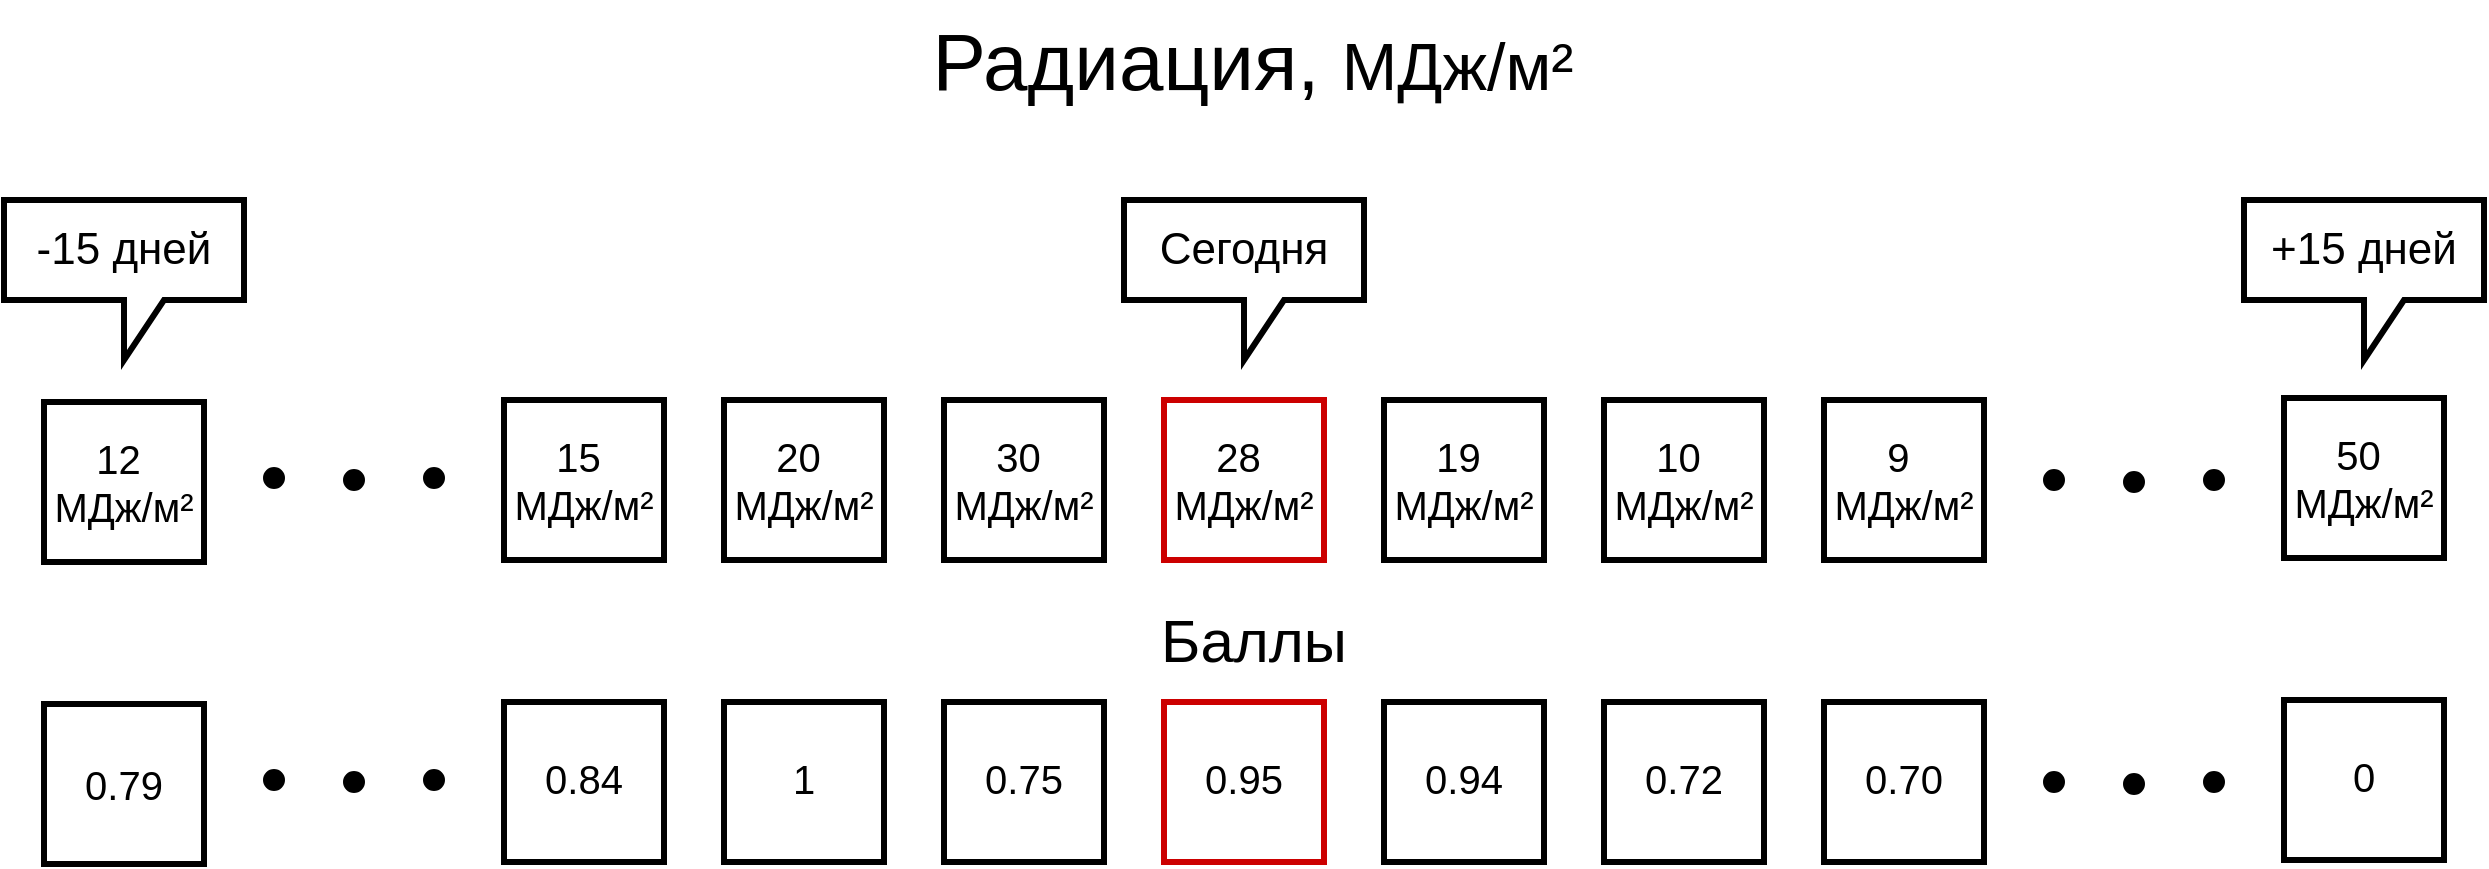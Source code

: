 <mxfile version="13.9.9" type="device"><diagram id="JpeFvUpDoGe1sKQ363_S" name="Page-1"><mxGraphModel dx="2255" dy="806" grid="1" gridSize="10" guides="1" tooltips="1" connect="1" arrows="1" fold="1" page="1" pageScale="1" pageWidth="1169" pageHeight="827" math="0" shadow="0"><root><mxCell id="0"/><mxCell id="1" parent="0"/><mxCell id="OmU8oXcarP5FJOLqygCf-1" value="&lt;font style=&quot;font-size: 20px&quot;&gt;28&amp;nbsp;&lt;br&gt;&lt;/font&gt;&lt;font style=&quot;font-size: 20px&quot;&gt;MДж/м²&lt;/font&gt;&lt;sup&gt;&lt;br&gt;&lt;/sup&gt;" style="whiteSpace=wrap;html=1;aspect=fixed;strokeWidth=3;strokeColor=#CC0000;" parent="1" vertex="1"><mxGeometry x="540" y="380" width="80" height="80" as="geometry"/></mxCell><mxCell id="OmU8oXcarP5FJOLqygCf-2" value="&lt;font style=&quot;font-size: 20px&quot;&gt;19&amp;nbsp;&lt;br&gt;&lt;/font&gt;&lt;font style=&quot;font-size: 20px&quot;&gt;MДж/м²&lt;/font&gt;&lt;sup&gt;&lt;br&gt;&lt;/sup&gt;" style="whiteSpace=wrap;html=1;aspect=fixed;strokeWidth=3;" parent="1" vertex="1"><mxGeometry x="650" y="380" width="80" height="80" as="geometry"/></mxCell><mxCell id="OmU8oXcarP5FJOLqygCf-3" value="&lt;font style=&quot;font-size: 20px&quot;&gt;10&amp;nbsp;&lt;br&gt;&lt;/font&gt;&lt;font style=&quot;font-size: 20px&quot;&gt;MДж/м²&lt;/font&gt;&lt;sup&gt;&lt;br&gt;&lt;/sup&gt;" style="whiteSpace=wrap;html=1;aspect=fixed;strokeWidth=3;" parent="1" vertex="1"><mxGeometry x="760" y="380" width="80" height="80" as="geometry"/></mxCell><mxCell id="OmU8oXcarP5FJOLqygCf-4" value="&lt;font style=&quot;font-size: 20px&quot;&gt;9&amp;nbsp;&lt;br&gt;&lt;/font&gt;&lt;font style=&quot;font-size: 20px&quot;&gt;MДж/м²&lt;/font&gt;&lt;sup&gt;&lt;br&gt;&lt;/sup&gt;" style="whiteSpace=wrap;html=1;aspect=fixed;strokeWidth=3;" parent="1" vertex="1"><mxGeometry x="870" y="380" width="80" height="80" as="geometry"/></mxCell><mxCell id="OmU8oXcarP5FJOLqygCf-5" value="&lt;font&gt;&lt;font style=&quot;font-size: 20px&quot;&gt;15&amp;nbsp;&lt;br&gt;&lt;/font&gt;&lt;font style=&quot;font-size: 20px&quot;&gt;MДж/м²&lt;/font&gt;&lt;/font&gt;&lt;sup&gt;&lt;br&gt;&lt;/sup&gt;" style="whiteSpace=wrap;html=1;aspect=fixed;strokeWidth=3;" parent="1" vertex="1"><mxGeometry x="210" y="380" width="80" height="80" as="geometry"/></mxCell><mxCell id="OmU8oXcarP5FJOLqygCf-6" value="&lt;font style=&quot;font-size: 20px&quot;&gt;20&amp;nbsp;&lt;br&gt;&lt;/font&gt;&lt;font style=&quot;font-size: 20px&quot;&gt;MДж/м²&lt;/font&gt;&lt;sup&gt;&lt;br&gt;&lt;/sup&gt;" style="whiteSpace=wrap;html=1;aspect=fixed;strokeWidth=3;" parent="1" vertex="1"><mxGeometry x="320" y="380" width="80" height="80" as="geometry"/></mxCell><mxCell id="OmU8oXcarP5FJOLqygCf-7" value="&lt;font style=&quot;font-size: 20px&quot;&gt;30&amp;nbsp;&lt;br&gt;&lt;/font&gt;&lt;font style=&quot;font-size: 20px&quot;&gt;MДж/м²&lt;/font&gt;&lt;sup&gt;&lt;br&gt;&lt;/sup&gt;" style="whiteSpace=wrap;html=1;aspect=fixed;strokeWidth=3;" parent="1" vertex="1"><mxGeometry x="430" y="380" width="80" height="80" as="geometry"/></mxCell><mxCell id="OmU8oXcarP5FJOLqygCf-8" value="&lt;font style=&quot;font-size: 22px&quot;&gt;Сегодня&lt;/font&gt;" style="shape=callout;whiteSpace=wrap;html=1;perimeter=calloutPerimeter;strokeWidth=3;" parent="1" vertex="1"><mxGeometry x="520" y="280" width="120" height="80" as="geometry"/></mxCell><mxCell id="OmU8oXcarP5FJOLqygCf-9" value="" style="shape=ellipse;html=1;fillColor=#000000;strokeWidth=1;" parent="1" vertex="1"><mxGeometry x="170" y="414" width="10" height="10" as="geometry"/></mxCell><mxCell id="OmU8oXcarP5FJOLqygCf-10" value="" style="shape=ellipse;html=1;fillColor=#000000;strokeWidth=1;" parent="1" vertex="1"><mxGeometry x="130" y="415" width="10" height="10" as="geometry"/></mxCell><mxCell id="OmU8oXcarP5FJOLqygCf-11" value="" style="shape=ellipse;html=1;fillColor=#000000;strokeWidth=1;" parent="1" vertex="1"><mxGeometry x="90" y="414" width="10" height="10" as="geometry"/></mxCell><mxCell id="OmU8oXcarP5FJOLqygCf-12" value="" style="shape=ellipse;html=1;fillColor=#000000;strokeWidth=1;" parent="1" vertex="1"><mxGeometry x="1060" y="415" width="10" height="10" as="geometry"/></mxCell><mxCell id="OmU8oXcarP5FJOLqygCf-13" value="" style="shape=ellipse;html=1;fillColor=#000000;strokeWidth=1;" parent="1" vertex="1"><mxGeometry x="1020" y="416" width="10" height="10" as="geometry"/></mxCell><mxCell id="OmU8oXcarP5FJOLqygCf-14" value="" style="shape=ellipse;html=1;fillColor=#000000;strokeWidth=1;" parent="1" vertex="1"><mxGeometry x="980" y="415" width="10" height="10" as="geometry"/></mxCell><mxCell id="OmU8oXcarP5FJOLqygCf-15" value="&lt;font style=&quot;font-size: 20px&quot;&gt;12&amp;nbsp;&lt;br&gt;&lt;/font&gt;&lt;font style=&quot;font-size: 20px&quot;&gt;MДж/м²&lt;/font&gt;&lt;sup&gt;&lt;br&gt;&lt;/sup&gt;" style="whiteSpace=wrap;html=1;aspect=fixed;strokeWidth=3;" parent="1" vertex="1"><mxGeometry x="-20" y="381" width="80" height="80" as="geometry"/></mxCell><mxCell id="OmU8oXcarP5FJOLqygCf-16" value="&lt;font style=&quot;font-size: 20px&quot;&gt;50&amp;nbsp;&lt;br&gt;&lt;/font&gt;&lt;font style=&quot;font-size: 20px&quot;&gt;MДж/м²&lt;/font&gt;&lt;sup&gt;&lt;br&gt;&lt;/sup&gt;" style="whiteSpace=wrap;html=1;aspect=fixed;strokeWidth=3;" parent="1" vertex="1"><mxGeometry x="1100" y="379" width="80" height="80" as="geometry"/></mxCell><mxCell id="OmU8oXcarP5FJOLqygCf-17" value="&lt;font style=&quot;font-size: 22px&quot;&gt;-15 дней&lt;/font&gt;" style="shape=callout;whiteSpace=wrap;html=1;perimeter=calloutPerimeter;strokeWidth=3;" parent="1" vertex="1"><mxGeometry x="-40" y="280" width="120" height="80" as="geometry"/></mxCell><mxCell id="OmU8oXcarP5FJOLqygCf-18" value="&lt;font style=&quot;font-size: 22px&quot;&gt;+15 дней&lt;/font&gt;" style="shape=callout;whiteSpace=wrap;html=1;perimeter=calloutPerimeter;strokeWidth=3;" parent="1" vertex="1"><mxGeometry x="1080" y="280" width="120" height="80" as="geometry"/></mxCell><mxCell id="OmU8oXcarP5FJOLqygCf-19" value="&lt;sup&gt;&lt;span style=&quot;font-size: 20px&quot;&gt;0.95&lt;/span&gt;&lt;br&gt;&lt;/sup&gt;" style="whiteSpace=wrap;html=1;aspect=fixed;strokeWidth=3;strokeColor=#CC0000;" parent="1" vertex="1"><mxGeometry x="540" y="531" width="80" height="80" as="geometry"/></mxCell><mxCell id="OmU8oXcarP5FJOLqygCf-20" value="&lt;sup&gt;&lt;span style=&quot;font-size: 20px&quot;&gt;0.94&lt;/span&gt;&lt;br&gt;&lt;/sup&gt;" style="whiteSpace=wrap;html=1;aspect=fixed;strokeWidth=3;" parent="1" vertex="1"><mxGeometry x="650" y="531" width="80" height="80" as="geometry"/></mxCell><mxCell id="OmU8oXcarP5FJOLqygCf-21" value="&lt;sup&gt;&lt;span style=&quot;font-size: 20px&quot;&gt;0.72&lt;/span&gt;&lt;br&gt;&lt;/sup&gt;" style="whiteSpace=wrap;html=1;aspect=fixed;strokeWidth=3;" parent="1" vertex="1"><mxGeometry x="760" y="531" width="80" height="80" as="geometry"/></mxCell><mxCell id="OmU8oXcarP5FJOLqygCf-22" value="&lt;sup&gt;&lt;span style=&quot;font-size: 20px&quot;&gt;0.70&lt;/span&gt;&lt;br&gt;&lt;/sup&gt;" style="whiteSpace=wrap;html=1;aspect=fixed;strokeWidth=3;" parent="1" vertex="1"><mxGeometry x="870" y="531" width="80" height="80" as="geometry"/></mxCell><mxCell id="OmU8oXcarP5FJOLqygCf-23" value="&lt;sup&gt;&lt;span style=&quot;font-size: 20px&quot;&gt;0.84&lt;/span&gt;&lt;br&gt;&lt;/sup&gt;" style="whiteSpace=wrap;html=1;aspect=fixed;strokeWidth=3;" parent="1" vertex="1"><mxGeometry x="210" y="531" width="80" height="80" as="geometry"/></mxCell><mxCell id="OmU8oXcarP5FJOLqygCf-24" value="&lt;sup&gt;&lt;span style=&quot;font-size: 20px&quot;&gt;1&lt;/span&gt;&lt;br&gt;&lt;/sup&gt;" style="whiteSpace=wrap;html=1;aspect=fixed;strokeWidth=3;" parent="1" vertex="1"><mxGeometry x="320" y="531" width="80" height="80" as="geometry"/></mxCell><mxCell id="OmU8oXcarP5FJOLqygCf-25" value="&lt;sup&gt;&lt;span style=&quot;font-size: 20px&quot;&gt;0.75&lt;/span&gt;&lt;br&gt;&lt;/sup&gt;" style="whiteSpace=wrap;html=1;aspect=fixed;strokeWidth=3;" parent="1" vertex="1"><mxGeometry x="430" y="531" width="80" height="80" as="geometry"/></mxCell><mxCell id="OmU8oXcarP5FJOLqygCf-27" value="" style="shape=ellipse;html=1;fillColor=#000000;strokeWidth=1;" parent="1" vertex="1"><mxGeometry x="170" y="565" width="10" height="10" as="geometry"/></mxCell><mxCell id="OmU8oXcarP5FJOLqygCf-28" value="" style="shape=ellipse;html=1;fillColor=#000000;strokeWidth=1;" parent="1" vertex="1"><mxGeometry x="130" y="566" width="10" height="10" as="geometry"/></mxCell><mxCell id="OmU8oXcarP5FJOLqygCf-29" value="" style="shape=ellipse;html=1;fillColor=#000000;strokeWidth=1;" parent="1" vertex="1"><mxGeometry x="90" y="565" width="10" height="10" as="geometry"/></mxCell><mxCell id="OmU8oXcarP5FJOLqygCf-30" value="" style="shape=ellipse;html=1;fillColor=#000000;strokeWidth=1;" parent="1" vertex="1"><mxGeometry x="1060" y="566" width="10" height="10" as="geometry"/></mxCell><mxCell id="OmU8oXcarP5FJOLqygCf-31" value="" style="shape=ellipse;html=1;fillColor=#000000;strokeWidth=1;" parent="1" vertex="1"><mxGeometry x="1020" y="567" width="10" height="10" as="geometry"/></mxCell><mxCell id="OmU8oXcarP5FJOLqygCf-32" value="" style="shape=ellipse;html=1;fillColor=#000000;strokeWidth=1;" parent="1" vertex="1"><mxGeometry x="980" y="566" width="10" height="10" as="geometry"/></mxCell><mxCell id="OmU8oXcarP5FJOLqygCf-33" value="&lt;font style=&quot;font-size: 20px&quot;&gt;0.79&lt;/font&gt;&lt;sup&gt;&lt;br&gt;&lt;/sup&gt;" style="whiteSpace=wrap;html=1;aspect=fixed;strokeWidth=3;" parent="1" vertex="1"><mxGeometry x="-20" y="532" width="80" height="80" as="geometry"/></mxCell><mxCell id="OmU8oXcarP5FJOLqygCf-34" value="&lt;sup&gt;&lt;span style=&quot;font-size: 20px&quot;&gt;0&lt;/span&gt;&lt;br&gt;&lt;/sup&gt;" style="whiteSpace=wrap;html=1;aspect=fixed;strokeWidth=3;" parent="1" vertex="1"><mxGeometry x="1100" y="530" width="80" height="80" as="geometry"/></mxCell><mxCell id="OmU8oXcarP5FJOLqygCf-37" value="&lt;font style=&quot;font-size: 40px&quot;&gt;Радиация,&amp;nbsp;&lt;/font&gt;&lt;span style=&quot;font-size: 33.333px&quot;&gt;MДж/м²&lt;/span&gt;" style="text;html=1;strokeColor=none;fillColor=none;align=center;verticalAlign=middle;whiteSpace=wrap;rounded=0;" parent="1" vertex="1"><mxGeometry x="387" y="180" width="395" height="60" as="geometry"/></mxCell><mxCell id="OmU8oXcarP5FJOLqygCf-40" value="&lt;font style=&quot;font-size: 30px&quot;&gt;Баллы&lt;/font&gt;" style="text;html=1;strokeColor=none;fillColor=none;align=center;verticalAlign=middle;whiteSpace=wrap;rounded=0;" parent="1" vertex="1"><mxGeometry x="440" y="470" width="290" height="60" as="geometry"/></mxCell></root></mxGraphModel></diagram></mxfile>